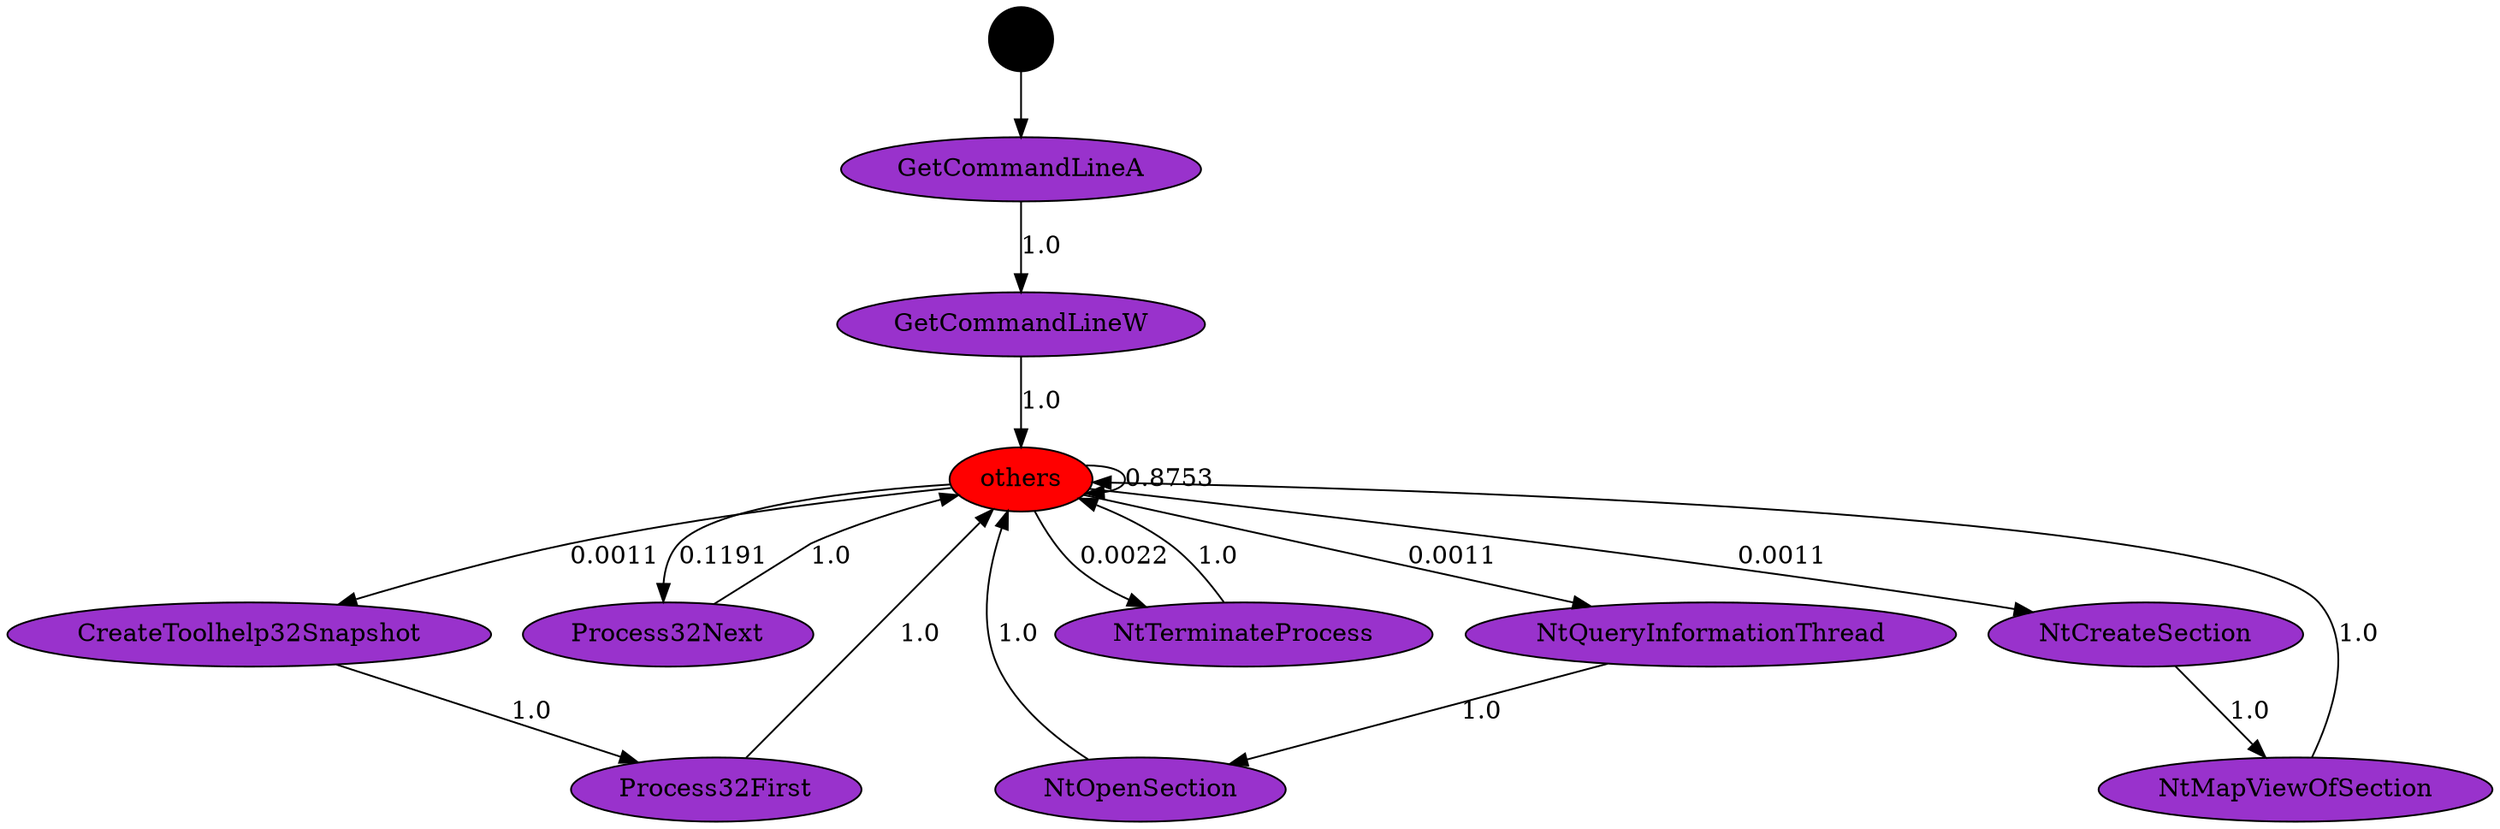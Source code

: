 digraph "./API_PER_CATEGORY/CreateSnapshot_Iterate.exe_2424_Processes_API_per_Category_Transition_Matrix" {
	GetCommandLineA [label=GetCommandLineA fillcolor=darkorchid style=filled]
	GetCommandLineW [label=GetCommandLineW fillcolor=darkorchid style=filled]
	GetCommandLineA -> GetCommandLineW [label=1.0]
	Start [label="" fillcolor=black fontcolor=white shape=circle style=filled]
	Start -> GetCommandLineA
	GetCommandLineW [label=GetCommandLineW fillcolor=darkorchid style=filled]
	others [label=others fillcolor=red style=filled]
	GetCommandLineW -> others [label=1.0]
	others [label=others fillcolor=red style=filled]
	others [label=others fillcolor=red style=filled]
	others -> others [label=0.8753]
	others [label=others fillcolor=red style=filled]
	CreateToolhelp32Snapshot [label=CreateToolhelp32Snapshot fillcolor=darkorchid style=filled]
	others -> CreateToolhelp32Snapshot [label=0.0011]
	others [label=others fillcolor=red style=filled]
	Process32Next [label=Process32Next fillcolor=darkorchid style=filled]
	others -> Process32Next [label=0.1191]
	others [label=others fillcolor=red style=filled]
	NtQueryInformationThread [label=NtQueryInformationThread fillcolor=darkorchid style=filled]
	others -> NtQueryInformationThread [label=0.0011]
	others [label=others fillcolor=red style=filled]
	NtCreateSection [label=NtCreateSection fillcolor=darkorchid style=filled]
	others -> NtCreateSection [label=0.0011]
	others [label=others fillcolor=red style=filled]
	NtTerminateProcess [label=NtTerminateProcess fillcolor=darkorchid style=filled]
	others -> NtTerminateProcess [label=0.0022]
	CreateToolhelp32Snapshot [label=CreateToolhelp32Snapshot fillcolor=darkorchid style=filled]
	Process32First [label=Process32First fillcolor=darkorchid style=filled]
	CreateToolhelp32Snapshot -> Process32First [label=1.0]
	Process32First [label=Process32First fillcolor=darkorchid style=filled]
	others [label=others fillcolor=red style=filled]
	Process32First -> others [label=1.0]
	Process32Next [label=Process32Next fillcolor=darkorchid style=filled]
	others [label=others fillcolor=red style=filled]
	Process32Next -> others [label=1.0]
	NtQueryInformationThread [label=NtQueryInformationThread fillcolor=darkorchid style=filled]
	NtOpenSection [label=NtOpenSection fillcolor=darkorchid style=filled]
	NtQueryInformationThread -> NtOpenSection [label=1.0]
	NtOpenSection [label=NtOpenSection fillcolor=darkorchid style=filled]
	others [label=others fillcolor=red style=filled]
	NtOpenSection -> others [label=1.0]
	NtCreateSection [label=NtCreateSection fillcolor=darkorchid style=filled]
	NtMapViewOfSection [label=NtMapViewOfSection fillcolor=darkorchid style=filled]
	NtCreateSection -> NtMapViewOfSection [label=1.0]
	NtMapViewOfSection [label=NtMapViewOfSection fillcolor=darkorchid style=filled]
	others [label=others fillcolor=red style=filled]
	NtMapViewOfSection -> others [label=1.0]
	NtTerminateProcess [label=NtTerminateProcess fillcolor=darkorchid style=filled]
	others [label=others fillcolor=red style=filled]
	NtTerminateProcess -> others [label=1.0]
}
